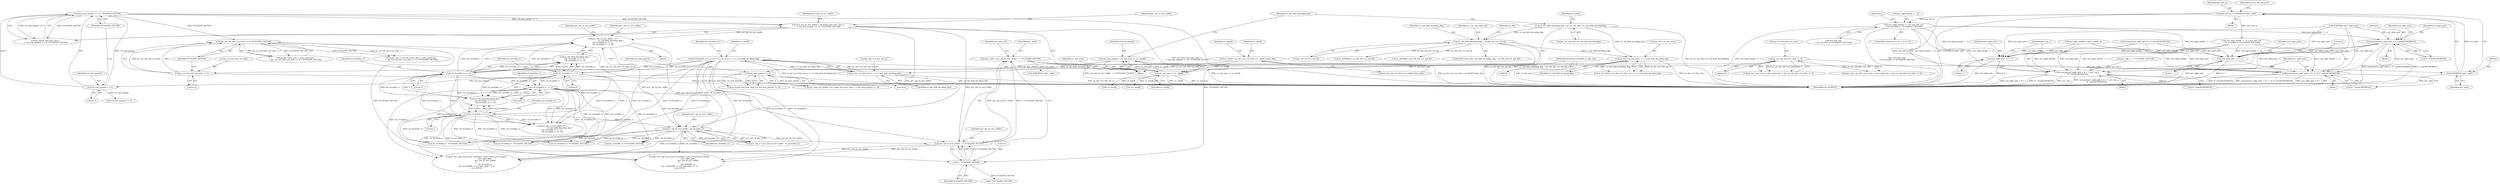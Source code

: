 digraph "0_Android_a583270e1c96d307469c83dc42bd3c5f1b9ef63f@pointer" {
"1003134" [label="(Call,au2_ngbr_pels[8 - 1 - i] = pu2_left_uv[i\n * u4_recwidth_cr / YUV420SP_FACTOR])"];
"1003113" [label="(Call,pu2_left_uv = (UWORD16 *)pu1_uleft)"];
"1003115" [label="(Call,(UWORD16 *)pu1_uleft)"];
"1000668" [label="(Call,pu1_uleft = pu1_mb_cb_rei1_buffer - 1 * YUV420SP_FACTOR)"];
"1000670" [label="(Call,pu1_mb_cb_rei1_buffer - 1 * YUV420SP_FACTOR)"];
"1000660" [label="(Call,pu1_mb_cb_rei1_buffer - u4_recwidth_cr)"];
"1000545" [label="(Call,pu1_mb_cb_rei1_buffer = ps_frame_buf->pu1_dest_u\n + (u4_num_pmbair << 3) * YUV420SP_FACTOR)"];
"1000551" [label="(Call,(u4_num_pmbair << 3) * YUV420SP_FACTOR)"];
"1000552" [label="(Call,u4_num_pmbair << 3)"];
"1000542" [label="(Call,u4_num_pmbair << 4)"];
"1000361" [label="(Call,u4_num_pmbair = (u1_mb_num >> u1_mbaff))"];
"1000363" [label="(Call,u1_mb_num >> u1_mbaff)"];
"1000242" [label="(MethodParameterIn,UWORD8 u1_mb_num)"];
"1000349" [label="(Call,u1_mbaff = ps_dec->ps_cur_slice->u1_mbaff_frame_flag)"];
"1000600" [label="(Call,pu1_mb_cb_rei1_buffer += (\n                            u1_mb_field_decoding_flag ?\n (u4_recwidth_cr >> 1) :\n (u4_recwidth_cr << 3)))"];
"1000604" [label="(Call,u4_recwidth_cr >> 1)"];
"1000575" [label="(Call,u4_recwidth_cr = ps_dec->u2_frm_wd_uv << u1_mb_field_decoding_flag)"];
"1000577" [label="(Call,ps_dec->u2_frm_wd_uv << u1_mb_field_decoding_flag)"];
"1000570" [label="(Call,ps_dec->u2_frm_wd_y << u1_mb_field_decoding_flag)"];
"1000366" [label="(Call,u1_mb_field_decoding_flag = ps_cur_mb_info->u1_mb_field_decodingflag)"];
"1000452" [label="(Call,u1_mb_field_decoding_flag ^ ps_left_mb->u1_mb_fld)"];
"1000607" [label="(Call,u4_recwidth_cr << 3)"];
"1000617" [label="(Call,u4_recwidth_cr << 3)"];
"1000614" [label="(Call,u4_recwidth_cr >> 1)"];
"1000672" [label="(Call,1 * YUV420SP_FACTOR)"];
"1000644" [label="(Call,(ps_cur_mb_info->u2_mbx << 3) * YUV420SP_FACTOR)"];
"1000645" [label="(Call,ps_cur_mb_info->u2_mbx << 3)"];
"1000633" [label="(Call,ps_cur_mb_info->u2_mbx << 4)"];
"1003189" [label="(Call,memset(au2_ngbr_pels, 0, 4 * sizeof(UWORD16)))"];
"1003214" [label="(Call,memcpy(au2_ngbr_pels + 8 + 1, pu1_top_u,\n 8 * sizeof(UWORD16)))"];
"1003215" [label="(Call,au2_ngbr_pels + 8 + 1)"];
"1003227" [label="(Call,memset(au2_ngbr_pels + 8 + 1, 0, 8 * sizeof(UWORD16)))"];
"1003228" [label="(Call,au2_ngbr_pels + 8 + 1)"];
"1000637" [label="(Literal,4)"];
"1000661" [label="(Identifier,pu1_mb_cb_rei1_buffer)"];
"1003205" [label="(Call,au2_ngbr_pels[8] = *pu2_topleft_uv)"];
"1000600" [label="(Call,pu1_mb_cb_rei1_buffer += (\n                            u1_mb_field_decoding_flag ?\n (u4_recwidth_cr >> 1) :\n (u4_recwidth_cr << 3)))"];
"1000570" [label="(Call,ps_dec->u2_frm_wd_y << u1_mb_field_decoding_flag)"];
"1003117" [label="(Identifier,pu1_uleft)"];
"1000668" [label="(Call,pu1_uleft = pu1_mb_cb_rei1_buffer - 1 * YUV420SP_FACTOR)"];
"1000609" [label="(Literal,3)"];
"1000673" [label="(Literal,1)"];
"1000351" [label="(Call,ps_dec->ps_cur_slice->u1_mbaff_frame_flag)"];
"1000615" [label="(Identifier,u4_recwidth_cr)"];
"1000605" [label="(Identifier,u4_recwidth_cr)"];
"1000542" [label="(Call,u4_num_pmbair << 4)"];
"1003221" [label="(Call,8 * sizeof(UWORD16))"];
"1000562" [label="(Call,u4_num_pmbair << 3)"];
"1000543" [label="(Identifier,u4_num_pmbair)"];
"1000357" [label="(Identifier,u1_topmb)"];
"1000536" [label="(Call,pu1_luma_rec_buffer = ps_frame_buf->pu1_dest_y + (u4_num_pmbair << 4))"];
"1000557" [label="(Identifier,pu1_mb_cr_rei1_buffer)"];
"1000602" [label="(Call,u1_mb_field_decoding_flag ?\n (u4_recwidth_cr >> 1) :\n (u4_recwidth_cr << 3))"];
"1000646" [label="(Call,ps_cur_mb_info->u2_mbx)"];
"1003089" [label="(Call,(UWORD8 *)au2_ngbr_pels)"];
"1000568" [label="(Call,ui_rec_width = ps_dec->u2_frm_wd_y << u1_mb_field_decoding_flag)"];
"1000555" [label="(Identifier,YUV420SP_FACTOR)"];
"1000363" [label="(Call,u1_mb_num >> u1_mbaff)"];
"1000614" [label="(Call,u4_recwidth_cr >> 1)"];
"1003220" [label="(Identifier,pu1_top_u)"];
"1003184" [label="(Call,u4_recwidth_cr / YUV420SP_FACTOR)"];
"1003233" [label="(Literal,0)"];
"1000350" [label="(Identifier,u1_mbaff)"];
"1000547" [label="(Call,ps_frame_buf->pu1_dest_u\n + (u4_num_pmbair << 3) * YUV420SP_FACTOR)"];
"1000660" [label="(Call,pu1_mb_cb_rei1_buffer - u4_recwidth_cr)"];
"1003114" [label="(Identifier,pu2_left_uv)"];
"1002841" [label="(Call,ps_dec->apf_intra_pred_chroma[u1_intra_chrom_pred_mode](\n                                pu1_ngbr_pels,\n                                pu1_mb_cb_rei1_buffer,\n 1,\n                                u4_recwidth_cr,\n ((uc_useTopMB << 2) | (use_left2 << 4)\n | use_left1)))"];
"1003234" [label="(Call,8 * sizeof(UWORD16))"];
"1000571" [label="(Call,ps_dec->u2_frm_wd_y)"];
"1000368" [label="(Call,ps_cur_mb_info->u1_mb_field_decodingflag)"];
"1000581" [label="(Identifier,u1_mb_field_decoding_flag)"];
"1003228" [label="(Call,au2_ngbr_pels + 8 + 1)"];
"1000676" [label="(Identifier,pu1_ytop_left)"];
"1003239" [label="(Identifier,pu1_ngbr_pels)"];
"1003115" [label="(Call,(UWORD16 *)pu1_uleft)"];
"1000589" [label="(Block,)"];
"1000451" [label="(ControlStructure,if(u1_mb_field_decoding_flag ^ ps_left_mb->u1_mb_fld))"];
"1000618" [label="(Identifier,u4_recwidth_cr)"];
"1000633" [label="(Call,ps_cur_mb_info->u2_mbx << 4)"];
"1000617" [label="(Call,u4_recwidth_cr << 3)"];
"1000361" [label="(Call,u4_num_pmbair = (u1_mb_num >> u1_mbaff))"];
"1000682" [label="(Call,pu1_top_u - 1 * YUV420SP_FACTOR)"];
"1003119" [label="(Identifier,u2_use_left_mb_pack)"];
"1000367" [label="(Identifier,u1_mb_field_decoding_flag)"];
"1000551" [label="(Call,(u4_num_pmbair << 3) * YUV420SP_FACTOR)"];
"1000612" [label="(Call,u1_mb_field_decoding_flag ?\n (u4_recwidth_cr >> 1) :\n (u4_recwidth_cr << 3))"];
"1000366" [label="(Call,u1_mb_field_decoding_flag = ps_cur_mb_info->u1_mb_field_decodingflag)"];
"1000658" [label="(Call,pu1_top_u = pu1_mb_cb_rei1_buffer - u4_recwidth_cr)"];
"1000578" [label="(Call,ps_dec->u2_frm_wd_uv)"];
"1002749" [label="(Call,u4_recwidth_cr / YUV420SP_FACTOR)"];
"1003238" [label="(Call,ps_dec->apf_intra_pred_chroma[u1_intra_chrom_pred_mode](\n                                pu1_ngbr_pels,\n                                pu1_mb_cb_rei1_buffer,\n 1,\n                                u4_recwidth_cr,\n ((uc_useTopMB << 2) | (use_left2 << 4)\n | use_left1)))"];
"1000629" [label="(Call,ps_dec->pu1_prev_y_intra_pred_line + (ps_cur_mb_info->u2_mbx << 4))"];
"1003198" [label="(Call,memset(au2_ngbr_pels, 0, 8 * sizeof(UWORD16)))"];
"1003146" [label="(Call,u4_recwidth_cr / YUV420SP_FACTOR)"];
"1000619" [label="(Literal,3)"];
"1003213" [label="(Block,)"];
"1000606" [label="(Literal,1)"];
"1003192" [label="(Call,4 * sizeof(UWORD16))"];
"1000649" [label="(Literal,3)"];
"1000554" [label="(Literal,3)"];
"1000662" [label="(Identifier,u4_recwidth_cr)"];
"1002787" [label="(Call,u4_recwidth_cr / YUV420SP_FACTOR)"];
"1000601" [label="(Identifier,pu1_mb_cb_rei1_buffer)"];
"1003084" [label="(Block,)"];
"1000502" [label="(Identifier,u1_use_top_right_mb)"];
"1003217" [label="(Call,8 + 1)"];
"1003142" [label="(Call,pu2_left_uv[i\n * u4_recwidth_cr / YUV420SP_FACTOR])"];
"1000553" [label="(Identifier,u4_num_pmbair)"];
"1000670" [label="(Call,pu1_mb_cb_rei1_buffer - 1 * YUV420SP_FACTOR)"];
"1003254" [label="(MethodReturn,WORD32)"];
"1000372" [label="(Identifier,ps_curmb)"];
"1000616" [label="(Literal,1)"];
"1000552" [label="(Call,u4_num_pmbair << 3)"];
"1002713" [label="(Call,(UWORD16 *)pu1_uleft)"];
"1000577" [label="(Call,ps_dec->u2_frm_wd_uv << u1_mb_field_decoding_flag)"];
"1000362" [label="(Identifier,u4_num_pmbair)"];
"1000610" [label="(Call,pu1_mb_cr_rei1_buffer += (\n                            u1_mb_field_decoding_flag ?\n (u4_recwidth_cr >> 1) :\n (u4_recwidth_cr << 3)))"];
"1000604" [label="(Call,u4_recwidth_cr >> 1)"];
"1000583" [label="(Identifier,u1_mbaff)"];
"1000544" [label="(Literal,4)"];
"1003214" [label="(Call,memcpy(au2_ngbr_pels + 8 + 1, pu1_top_u,\n 8 * sizeof(UWORD16)))"];
"1000575" [label="(Call,u4_recwidth_cr = ps_dec->u2_frm_wd_uv << u1_mb_field_decoding_flag)"];
"1000454" [label="(Call,ps_left_mb->u1_mb_fld)"];
"1003207" [label="(Identifier,au2_ngbr_pels)"];
"1001123" [label="(Call,!u1_mbaff)"];
"1000546" [label="(Identifier,pu1_mb_cb_rei1_buffer)"];
"1003134" [label="(Call,au2_ngbr_pels[8 - 1 - i] = pu2_left_uv[i\n * u4_recwidth_cr / YUV420SP_FACTOR])"];
"1003190" [label="(Identifier,au2_ngbr_pels)"];
"1000243" [label="(Block,)"];
"1003135" [label="(Call,au2_ngbr_pels[8 - 1 - i])"];
"1000674" [label="(Identifier,YUV420SP_FACTOR)"];
"1001161" [label="(Call,u1_leftMbfld = ps_left_mb->u1_mb_fld)"];
"1000634" [label="(Call,ps_cur_mb_info->u2_mbx)"];
"1003226" [label="(Block,)"];
"1003188" [label="(Block,)"];
"1000640" [label="(Call,ps_dec->pu1_prev_u_intra_pred_line\n + (ps_cur_mb_info->u2_mbx << 3) * YUV420SP_FACTOR)"];
"1003216" [label="(Identifier,au2_ngbr_pels)"];
"1000645" [label="(Call,ps_cur_mb_info->u2_mbx << 3)"];
"1000349" [label="(Call,u1_mbaff = ps_dec->ps_cur_slice->u1_mbaff_frame_flag)"];
"1000672" [label="(Call,1 * YUV420SP_FACTOR)"];
"1000574" [label="(Identifier,u1_mb_field_decoding_flag)"];
"1000459" [label="(Identifier,u1_left)"];
"1003189" [label="(Call,memset(au2_ngbr_pels, 0, 4 * sizeof(UWORD16)))"];
"1003113" [label="(Call,pu2_left_uv = (UWORD16 *)pu1_uleft)"];
"1000671" [label="(Identifier,pu1_mb_cb_rei1_buffer)"];
"1000650" [label="(Identifier,YUV420SP_FACTOR)"];
"1000638" [label="(Call,pu1_top_u = ps_dec->pu1_prev_u_intra_pred_line\n + (ps_cur_mb_info->u2_mbx << 3) * YUV420SP_FACTOR)"];
"1003125" [label="(ControlStructure,for(i = 0; i < 4; i++))"];
"1000365" [label="(Identifier,u1_mbaff)"];
"1003172" [label="(Call,au2_ngbr_pels[8 - 1 - i] = pu2_left_uv[i\n * u4_recwidth_cr / YUV420SP_FACTOR])"];
"1000364" [label="(Identifier,u1_mb_num)"];
"1000453" [label="(Identifier,u1_mb_field_decoding_flag)"];
"1000538" [label="(Call,ps_frame_buf->pu1_dest_y + (u4_num_pmbair << 4))"];
"1001936" [label="(Call,!u1_mbaff)"];
"1003229" [label="(Identifier,au2_ngbr_pels)"];
"1000627" [label="(Call,puc_top = ps_dec->pu1_prev_y_intra_pred_line + (ps_cur_mb_info->u2_mbx << 4))"];
"1000545" [label="(Call,pu1_mb_cb_rei1_buffer = ps_frame_buf->pu1_dest_u\n + (u4_num_pmbair << 3) * YUV420SP_FACTOR)"];
"1000607" [label="(Call,u4_recwidth_cr << 3)"];
"1000684" [label="(Call,1 * YUV420SP_FACTOR)"];
"1003227" [label="(Call,memset(au2_ngbr_pels + 8 + 1, 0, 8 * sizeof(UWORD16)))"];
"1000242" [label="(MethodParameterIn,UWORD8 u1_mb_num)"];
"1000608" [label="(Identifier,u4_recwidth_cr)"];
"1000669" [label="(Identifier,pu1_uleft)"];
"1001975" [label="(Call,u1_leftMbfld = ps_left_mb->u1_mb_fld)"];
"1003215" [label="(Call,au2_ngbr_pels + 8 + 1)"];
"1003230" [label="(Call,8 + 1)"];
"1000644" [label="(Call,(ps_cur_mb_info->u2_mbx << 3) * YUV420SP_FACTOR)"];
"1003133" [label="(Identifier,i)"];
"1003191" [label="(Literal,0)"];
"1000576" [label="(Identifier,u4_recwidth_cr)"];
"1000611" [label="(Identifier,pu1_mb_cr_rei1_buffer)"];
"1000452" [label="(Call,u1_mb_field_decoding_flag ^ ps_left_mb->u1_mb_fld)"];
"1003134" -> "1003125"  [label="AST: "];
"1003134" -> "1003142"  [label="CFG: "];
"1003135" -> "1003134"  [label="AST: "];
"1003142" -> "1003134"  [label="AST: "];
"1003133" -> "1003134"  [label="CFG: "];
"1003134" -> "1003254"  [label="DDG: pu2_left_uv[i\n * u4_recwidth_cr / YUV420SP_FACTOR]"];
"1003134" -> "1003254"  [label="DDG: au2_ngbr_pels[8 - 1 - i]"];
"1003113" -> "1003134"  [label="DDG: pu2_left_uv"];
"1003134" -> "1003189"  [label="DDG: au2_ngbr_pels[8 - 1 - i]"];
"1003134" -> "1003214"  [label="DDG: au2_ngbr_pels[8 - 1 - i]"];
"1003134" -> "1003215"  [label="DDG: au2_ngbr_pels[8 - 1 - i]"];
"1003134" -> "1003227"  [label="DDG: au2_ngbr_pels[8 - 1 - i]"];
"1003134" -> "1003228"  [label="DDG: au2_ngbr_pels[8 - 1 - i]"];
"1003113" -> "1003084"  [label="AST: "];
"1003113" -> "1003115"  [label="CFG: "];
"1003114" -> "1003113"  [label="AST: "];
"1003115" -> "1003113"  [label="AST: "];
"1003119" -> "1003113"  [label="CFG: "];
"1003113" -> "1003254"  [label="DDG: pu2_left_uv"];
"1003113" -> "1003254"  [label="DDG: (UWORD16 *)pu1_uleft"];
"1003115" -> "1003113"  [label="DDG: pu1_uleft"];
"1003113" -> "1003172"  [label="DDG: pu2_left_uv"];
"1003115" -> "1003117"  [label="CFG: "];
"1003116" -> "1003115"  [label="AST: "];
"1003117" -> "1003115"  [label="AST: "];
"1003115" -> "1003254"  [label="DDG: pu1_uleft"];
"1000668" -> "1003115"  [label="DDG: pu1_uleft"];
"1000668" -> "1000243"  [label="AST: "];
"1000668" -> "1000670"  [label="CFG: "];
"1000669" -> "1000668"  [label="AST: "];
"1000670" -> "1000668"  [label="AST: "];
"1000676" -> "1000668"  [label="CFG: "];
"1000668" -> "1003254"  [label="DDG: pu1_mb_cb_rei1_buffer - 1 * YUV420SP_FACTOR"];
"1000670" -> "1000668"  [label="DDG: pu1_mb_cb_rei1_buffer"];
"1000670" -> "1000668"  [label="DDG: 1 * YUV420SP_FACTOR"];
"1000668" -> "1002713"  [label="DDG: pu1_uleft"];
"1000670" -> "1000672"  [label="CFG: "];
"1000671" -> "1000670"  [label="AST: "];
"1000672" -> "1000670"  [label="AST: "];
"1000660" -> "1000670"  [label="DDG: pu1_mb_cb_rei1_buffer"];
"1000545" -> "1000670"  [label="DDG: pu1_mb_cb_rei1_buffer"];
"1000600" -> "1000670"  [label="DDG: pu1_mb_cb_rei1_buffer"];
"1000672" -> "1000670"  [label="DDG: 1"];
"1000672" -> "1000670"  [label="DDG: YUV420SP_FACTOR"];
"1000670" -> "1002841"  [label="DDG: pu1_mb_cb_rei1_buffer"];
"1000670" -> "1003238"  [label="DDG: pu1_mb_cb_rei1_buffer"];
"1000660" -> "1000658"  [label="AST: "];
"1000660" -> "1000662"  [label="CFG: "];
"1000661" -> "1000660"  [label="AST: "];
"1000662" -> "1000660"  [label="AST: "];
"1000658" -> "1000660"  [label="CFG: "];
"1000660" -> "1000658"  [label="DDG: pu1_mb_cb_rei1_buffer"];
"1000660" -> "1000658"  [label="DDG: u4_recwidth_cr"];
"1000545" -> "1000660"  [label="DDG: pu1_mb_cb_rei1_buffer"];
"1000600" -> "1000660"  [label="DDG: pu1_mb_cb_rei1_buffer"];
"1000617" -> "1000660"  [label="DDG: u4_recwidth_cr"];
"1000614" -> "1000660"  [label="DDG: u4_recwidth_cr"];
"1000575" -> "1000660"  [label="DDG: u4_recwidth_cr"];
"1000660" -> "1002749"  [label="DDG: u4_recwidth_cr"];
"1000660" -> "1002787"  [label="DDG: u4_recwidth_cr"];
"1000660" -> "1002841"  [label="DDG: u4_recwidth_cr"];
"1000660" -> "1003146"  [label="DDG: u4_recwidth_cr"];
"1000660" -> "1003184"  [label="DDG: u4_recwidth_cr"];
"1000660" -> "1003238"  [label="DDG: u4_recwidth_cr"];
"1000545" -> "1000243"  [label="AST: "];
"1000545" -> "1000547"  [label="CFG: "];
"1000546" -> "1000545"  [label="AST: "];
"1000547" -> "1000545"  [label="AST: "];
"1000557" -> "1000545"  [label="CFG: "];
"1000545" -> "1003254"  [label="DDG: ps_frame_buf->pu1_dest_u\n + (u4_num_pmbair << 3) * YUV420SP_FACTOR"];
"1000551" -> "1000545"  [label="DDG: u4_num_pmbair << 3"];
"1000551" -> "1000545"  [label="DDG: YUV420SP_FACTOR"];
"1000545" -> "1000600"  [label="DDG: pu1_mb_cb_rei1_buffer"];
"1000551" -> "1000547"  [label="AST: "];
"1000551" -> "1000555"  [label="CFG: "];
"1000552" -> "1000551"  [label="AST: "];
"1000555" -> "1000551"  [label="AST: "];
"1000547" -> "1000551"  [label="CFG: "];
"1000551" -> "1000547"  [label="DDG: u4_num_pmbair << 3"];
"1000551" -> "1000547"  [label="DDG: YUV420SP_FACTOR"];
"1000552" -> "1000551"  [label="DDG: u4_num_pmbair"];
"1000552" -> "1000551"  [label="DDG: 3"];
"1000551" -> "1000644"  [label="DDG: YUV420SP_FACTOR"];
"1000551" -> "1000672"  [label="DDG: YUV420SP_FACTOR"];
"1000552" -> "1000554"  [label="CFG: "];
"1000553" -> "1000552"  [label="AST: "];
"1000554" -> "1000552"  [label="AST: "];
"1000555" -> "1000552"  [label="CFG: "];
"1000542" -> "1000552"  [label="DDG: u4_num_pmbair"];
"1000552" -> "1000562"  [label="DDG: u4_num_pmbair"];
"1000542" -> "1000538"  [label="AST: "];
"1000542" -> "1000544"  [label="CFG: "];
"1000543" -> "1000542"  [label="AST: "];
"1000544" -> "1000542"  [label="AST: "];
"1000538" -> "1000542"  [label="CFG: "];
"1000542" -> "1000536"  [label="DDG: u4_num_pmbair"];
"1000542" -> "1000536"  [label="DDG: 4"];
"1000542" -> "1000538"  [label="DDG: u4_num_pmbair"];
"1000542" -> "1000538"  [label="DDG: 4"];
"1000361" -> "1000542"  [label="DDG: u4_num_pmbair"];
"1000361" -> "1000243"  [label="AST: "];
"1000361" -> "1000363"  [label="CFG: "];
"1000362" -> "1000361"  [label="AST: "];
"1000363" -> "1000361"  [label="AST: "];
"1000367" -> "1000361"  [label="CFG: "];
"1000361" -> "1003254"  [label="DDG: u1_mb_num >> u1_mbaff"];
"1000363" -> "1000361"  [label="DDG: u1_mb_num"];
"1000363" -> "1000361"  [label="DDG: u1_mbaff"];
"1000363" -> "1000365"  [label="CFG: "];
"1000364" -> "1000363"  [label="AST: "];
"1000365" -> "1000363"  [label="AST: "];
"1000363" -> "1003254"  [label="DDG: u1_mbaff"];
"1000363" -> "1003254"  [label="DDG: u1_mb_num"];
"1000242" -> "1000363"  [label="DDG: u1_mb_num"];
"1000349" -> "1000363"  [label="DDG: u1_mbaff"];
"1000363" -> "1001123"  [label="DDG: u1_mbaff"];
"1000363" -> "1001936"  [label="DDG: u1_mbaff"];
"1000242" -> "1000239"  [label="AST: "];
"1000242" -> "1003254"  [label="DDG: u1_mb_num"];
"1000349" -> "1000243"  [label="AST: "];
"1000349" -> "1000351"  [label="CFG: "];
"1000350" -> "1000349"  [label="AST: "];
"1000351" -> "1000349"  [label="AST: "];
"1000357" -> "1000349"  [label="CFG: "];
"1000349" -> "1003254"  [label="DDG: ps_dec->ps_cur_slice->u1_mbaff_frame_flag"];
"1000600" -> "1000589"  [label="AST: "];
"1000600" -> "1000602"  [label="CFG: "];
"1000601" -> "1000600"  [label="AST: "];
"1000602" -> "1000600"  [label="AST: "];
"1000611" -> "1000600"  [label="CFG: "];
"1000604" -> "1000600"  [label="DDG: u4_recwidth_cr"];
"1000604" -> "1000600"  [label="DDG: 1"];
"1000607" -> "1000600"  [label="DDG: u4_recwidth_cr"];
"1000607" -> "1000600"  [label="DDG: 3"];
"1000604" -> "1000602"  [label="AST: "];
"1000604" -> "1000606"  [label="CFG: "];
"1000605" -> "1000604"  [label="AST: "];
"1000606" -> "1000604"  [label="AST: "];
"1000602" -> "1000604"  [label="CFG: "];
"1000604" -> "1000602"  [label="DDG: u4_recwidth_cr"];
"1000604" -> "1000602"  [label="DDG: 1"];
"1000575" -> "1000604"  [label="DDG: u4_recwidth_cr"];
"1000604" -> "1000610"  [label="DDG: u4_recwidth_cr"];
"1000604" -> "1000610"  [label="DDG: 1"];
"1000604" -> "1000612"  [label="DDG: u4_recwidth_cr"];
"1000604" -> "1000612"  [label="DDG: 1"];
"1000604" -> "1000614"  [label="DDG: u4_recwidth_cr"];
"1000604" -> "1000617"  [label="DDG: u4_recwidth_cr"];
"1000575" -> "1000243"  [label="AST: "];
"1000575" -> "1000577"  [label="CFG: "];
"1000576" -> "1000575"  [label="AST: "];
"1000577" -> "1000575"  [label="AST: "];
"1000583" -> "1000575"  [label="CFG: "];
"1000575" -> "1003254"  [label="DDG: ps_dec->u2_frm_wd_uv << u1_mb_field_decoding_flag"];
"1000577" -> "1000575"  [label="DDG: ps_dec->u2_frm_wd_uv"];
"1000577" -> "1000575"  [label="DDG: u1_mb_field_decoding_flag"];
"1000575" -> "1000607"  [label="DDG: u4_recwidth_cr"];
"1000575" -> "1002749"  [label="DDG: u4_recwidth_cr"];
"1000575" -> "1002787"  [label="DDG: u4_recwidth_cr"];
"1000575" -> "1002841"  [label="DDG: u4_recwidth_cr"];
"1000575" -> "1003146"  [label="DDG: u4_recwidth_cr"];
"1000575" -> "1003184"  [label="DDG: u4_recwidth_cr"];
"1000575" -> "1003238"  [label="DDG: u4_recwidth_cr"];
"1000577" -> "1000581"  [label="CFG: "];
"1000578" -> "1000577"  [label="AST: "];
"1000581" -> "1000577"  [label="AST: "];
"1000577" -> "1003254"  [label="DDG: ps_dec->u2_frm_wd_uv"];
"1000577" -> "1003254"  [label="DDG: u1_mb_field_decoding_flag"];
"1000570" -> "1000577"  [label="DDG: u1_mb_field_decoding_flag"];
"1000570" -> "1000568"  [label="AST: "];
"1000570" -> "1000574"  [label="CFG: "];
"1000571" -> "1000570"  [label="AST: "];
"1000574" -> "1000570"  [label="AST: "];
"1000568" -> "1000570"  [label="CFG: "];
"1000570" -> "1003254"  [label="DDG: ps_dec->u2_frm_wd_y"];
"1000570" -> "1000568"  [label="DDG: ps_dec->u2_frm_wd_y"];
"1000570" -> "1000568"  [label="DDG: u1_mb_field_decoding_flag"];
"1000366" -> "1000570"  [label="DDG: u1_mb_field_decoding_flag"];
"1000452" -> "1000570"  [label="DDG: u1_mb_field_decoding_flag"];
"1000366" -> "1000243"  [label="AST: "];
"1000366" -> "1000368"  [label="CFG: "];
"1000367" -> "1000366"  [label="AST: "];
"1000368" -> "1000366"  [label="AST: "];
"1000372" -> "1000366"  [label="CFG: "];
"1000366" -> "1003254"  [label="DDG: ps_cur_mb_info->u1_mb_field_decodingflag"];
"1000366" -> "1000452"  [label="DDG: u1_mb_field_decoding_flag"];
"1000452" -> "1000451"  [label="AST: "];
"1000452" -> "1000454"  [label="CFG: "];
"1000453" -> "1000452"  [label="AST: "];
"1000454" -> "1000452"  [label="AST: "];
"1000459" -> "1000452"  [label="CFG: "];
"1000502" -> "1000452"  [label="CFG: "];
"1000452" -> "1003254"  [label="DDG: u1_mb_field_decoding_flag ^ ps_left_mb->u1_mb_fld"];
"1000452" -> "1003254"  [label="DDG: ps_left_mb->u1_mb_fld"];
"1000452" -> "1001161"  [label="DDG: ps_left_mb->u1_mb_fld"];
"1000452" -> "1001975"  [label="DDG: ps_left_mb->u1_mb_fld"];
"1000607" -> "1000602"  [label="AST: "];
"1000607" -> "1000609"  [label="CFG: "];
"1000608" -> "1000607"  [label="AST: "];
"1000609" -> "1000607"  [label="AST: "];
"1000602" -> "1000607"  [label="CFG: "];
"1000607" -> "1000602"  [label="DDG: u4_recwidth_cr"];
"1000607" -> "1000602"  [label="DDG: 3"];
"1000607" -> "1000610"  [label="DDG: u4_recwidth_cr"];
"1000607" -> "1000610"  [label="DDG: 3"];
"1000607" -> "1000614"  [label="DDG: u4_recwidth_cr"];
"1000607" -> "1000612"  [label="DDG: u4_recwidth_cr"];
"1000607" -> "1000612"  [label="DDG: 3"];
"1000607" -> "1000617"  [label="DDG: u4_recwidth_cr"];
"1000617" -> "1000612"  [label="AST: "];
"1000617" -> "1000619"  [label="CFG: "];
"1000618" -> "1000617"  [label="AST: "];
"1000619" -> "1000617"  [label="AST: "];
"1000612" -> "1000617"  [label="CFG: "];
"1000617" -> "1000610"  [label="DDG: u4_recwidth_cr"];
"1000617" -> "1000610"  [label="DDG: 3"];
"1000617" -> "1000612"  [label="DDG: u4_recwidth_cr"];
"1000617" -> "1000612"  [label="DDG: 3"];
"1000617" -> "1002749"  [label="DDG: u4_recwidth_cr"];
"1000617" -> "1002787"  [label="DDG: u4_recwidth_cr"];
"1000617" -> "1002841"  [label="DDG: u4_recwidth_cr"];
"1000617" -> "1003146"  [label="DDG: u4_recwidth_cr"];
"1000617" -> "1003184"  [label="DDG: u4_recwidth_cr"];
"1000617" -> "1003238"  [label="DDG: u4_recwidth_cr"];
"1000614" -> "1000612"  [label="AST: "];
"1000614" -> "1000616"  [label="CFG: "];
"1000615" -> "1000614"  [label="AST: "];
"1000616" -> "1000614"  [label="AST: "];
"1000612" -> "1000614"  [label="CFG: "];
"1000614" -> "1000610"  [label="DDG: u4_recwidth_cr"];
"1000614" -> "1000610"  [label="DDG: 1"];
"1000614" -> "1000612"  [label="DDG: u4_recwidth_cr"];
"1000614" -> "1000612"  [label="DDG: 1"];
"1000614" -> "1002749"  [label="DDG: u4_recwidth_cr"];
"1000614" -> "1002787"  [label="DDG: u4_recwidth_cr"];
"1000614" -> "1002841"  [label="DDG: u4_recwidth_cr"];
"1000614" -> "1003146"  [label="DDG: u4_recwidth_cr"];
"1000614" -> "1003184"  [label="DDG: u4_recwidth_cr"];
"1000614" -> "1003238"  [label="DDG: u4_recwidth_cr"];
"1000672" -> "1000674"  [label="CFG: "];
"1000673" -> "1000672"  [label="AST: "];
"1000674" -> "1000672"  [label="AST: "];
"1000644" -> "1000672"  [label="DDG: YUV420SP_FACTOR"];
"1000672" -> "1000684"  [label="DDG: YUV420SP_FACTOR"];
"1000644" -> "1000640"  [label="AST: "];
"1000644" -> "1000650"  [label="CFG: "];
"1000645" -> "1000644"  [label="AST: "];
"1000650" -> "1000644"  [label="AST: "];
"1000640" -> "1000644"  [label="CFG: "];
"1000644" -> "1003254"  [label="DDG: ps_cur_mb_info->u2_mbx << 3"];
"1000644" -> "1000638"  [label="DDG: ps_cur_mb_info->u2_mbx << 3"];
"1000644" -> "1000638"  [label="DDG: YUV420SP_FACTOR"];
"1000644" -> "1000640"  [label="DDG: ps_cur_mb_info->u2_mbx << 3"];
"1000644" -> "1000640"  [label="DDG: YUV420SP_FACTOR"];
"1000645" -> "1000644"  [label="DDG: ps_cur_mb_info->u2_mbx"];
"1000645" -> "1000644"  [label="DDG: 3"];
"1000645" -> "1000649"  [label="CFG: "];
"1000646" -> "1000645"  [label="AST: "];
"1000649" -> "1000645"  [label="AST: "];
"1000650" -> "1000645"  [label="CFG: "];
"1000645" -> "1003254"  [label="DDG: ps_cur_mb_info->u2_mbx"];
"1000633" -> "1000645"  [label="DDG: ps_cur_mb_info->u2_mbx"];
"1000633" -> "1000629"  [label="AST: "];
"1000633" -> "1000637"  [label="CFG: "];
"1000634" -> "1000633"  [label="AST: "];
"1000637" -> "1000633"  [label="AST: "];
"1000629" -> "1000633"  [label="CFG: "];
"1000633" -> "1000627"  [label="DDG: ps_cur_mb_info->u2_mbx"];
"1000633" -> "1000627"  [label="DDG: 4"];
"1000633" -> "1000629"  [label="DDG: ps_cur_mb_info->u2_mbx"];
"1000633" -> "1000629"  [label="DDG: 4"];
"1003189" -> "1003188"  [label="AST: "];
"1003189" -> "1003192"  [label="CFG: "];
"1003190" -> "1003189"  [label="AST: "];
"1003191" -> "1003189"  [label="AST: "];
"1003192" -> "1003189"  [label="AST: "];
"1003207" -> "1003189"  [label="CFG: "];
"1003189" -> "1003254"  [label="DDG: 4 * sizeof(UWORD16)"];
"1003189" -> "1003254"  [label="DDG: memset(au2_ngbr_pels, 0, 4 * sizeof(UWORD16))"];
"1003089" -> "1003189"  [label="DDG: au2_ngbr_pels"];
"1003192" -> "1003189"  [label="DDG: 4"];
"1003189" -> "1003214"  [label="DDG: au2_ngbr_pels"];
"1003189" -> "1003215"  [label="DDG: au2_ngbr_pels"];
"1003189" -> "1003227"  [label="DDG: au2_ngbr_pels"];
"1003189" -> "1003228"  [label="DDG: au2_ngbr_pels"];
"1003214" -> "1003213"  [label="AST: "];
"1003214" -> "1003221"  [label="CFG: "];
"1003215" -> "1003214"  [label="AST: "];
"1003220" -> "1003214"  [label="AST: "];
"1003221" -> "1003214"  [label="AST: "];
"1003239" -> "1003214"  [label="CFG: "];
"1003214" -> "1003254"  [label="DDG: au2_ngbr_pels + 8 + 1"];
"1003214" -> "1003254"  [label="DDG: 8 * sizeof(UWORD16)"];
"1003214" -> "1003254"  [label="DDG: pu1_top_u"];
"1003214" -> "1003254"  [label="DDG: memcpy(au2_ngbr_pels + 8 + 1, pu1_top_u,\n 8 * sizeof(UWORD16))"];
"1003089" -> "1003214"  [label="DDG: au2_ngbr_pels"];
"1003205" -> "1003214"  [label="DDG: au2_ngbr_pels[8]"];
"1003172" -> "1003214"  [label="DDG: au2_ngbr_pels[8 - 1 - i]"];
"1003198" -> "1003214"  [label="DDG: au2_ngbr_pels"];
"1000682" -> "1003214"  [label="DDG: pu1_top_u"];
"1003221" -> "1003214"  [label="DDG: 8"];
"1003215" -> "1003217"  [label="CFG: "];
"1003216" -> "1003215"  [label="AST: "];
"1003217" -> "1003215"  [label="AST: "];
"1003220" -> "1003215"  [label="CFG: "];
"1003215" -> "1003254"  [label="DDG: au2_ngbr_pels"];
"1003215" -> "1003254"  [label="DDG: 8 + 1"];
"1003089" -> "1003215"  [label="DDG: au2_ngbr_pels"];
"1003205" -> "1003215"  [label="DDG: au2_ngbr_pels[8]"];
"1003172" -> "1003215"  [label="DDG: au2_ngbr_pels[8 - 1 - i]"];
"1003198" -> "1003215"  [label="DDG: au2_ngbr_pels"];
"1003227" -> "1003226"  [label="AST: "];
"1003227" -> "1003234"  [label="CFG: "];
"1003228" -> "1003227"  [label="AST: "];
"1003233" -> "1003227"  [label="AST: "];
"1003234" -> "1003227"  [label="AST: "];
"1003239" -> "1003227"  [label="CFG: "];
"1003227" -> "1003254"  [label="DDG: au2_ngbr_pels + 8 + 1"];
"1003227" -> "1003254"  [label="DDG: 8 * sizeof(UWORD16)"];
"1003227" -> "1003254"  [label="DDG: memset(au2_ngbr_pels + 8 + 1, 0, 8 * sizeof(UWORD16))"];
"1003089" -> "1003227"  [label="DDG: au2_ngbr_pels"];
"1003205" -> "1003227"  [label="DDG: au2_ngbr_pels[8]"];
"1003172" -> "1003227"  [label="DDG: au2_ngbr_pels[8 - 1 - i]"];
"1003198" -> "1003227"  [label="DDG: au2_ngbr_pels"];
"1003234" -> "1003227"  [label="DDG: 8"];
"1003228" -> "1003230"  [label="CFG: "];
"1003229" -> "1003228"  [label="AST: "];
"1003230" -> "1003228"  [label="AST: "];
"1003233" -> "1003228"  [label="CFG: "];
"1003228" -> "1003254"  [label="DDG: au2_ngbr_pels"];
"1003228" -> "1003254"  [label="DDG: 8 + 1"];
"1003089" -> "1003228"  [label="DDG: au2_ngbr_pels"];
"1003205" -> "1003228"  [label="DDG: au2_ngbr_pels[8]"];
"1003172" -> "1003228"  [label="DDG: au2_ngbr_pels[8 - 1 - i]"];
"1003198" -> "1003228"  [label="DDG: au2_ngbr_pels"];
}
